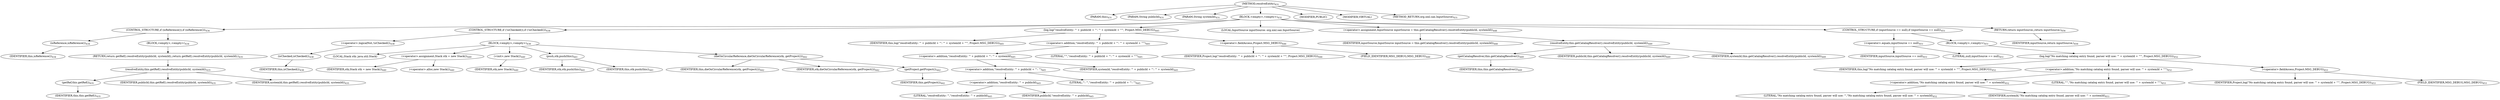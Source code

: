 digraph "resolveEntity" {  
"536" [label = <(METHOD,resolveEntity)<SUB>431</SUB>> ]
"64" [label = <(PARAM,this)<SUB>431</SUB>> ]
"537" [label = <(PARAM,String publicId)<SUB>431</SUB>> ]
"538" [label = <(PARAM,String systemId)<SUB>431</SUB>> ]
"539" [label = <(BLOCK,&lt;empty&gt;,&lt;empty&gt;)<SUB>432</SUB>> ]
"540" [label = <(CONTROL_STRUCTURE,if (isReference()),if (isReference()))<SUB>434</SUB>> ]
"541" [label = <(isReference,isReference())<SUB>434</SUB>> ]
"63" [label = <(IDENTIFIER,this,isReference())<SUB>434</SUB>> ]
"542" [label = <(BLOCK,&lt;empty&gt;,&lt;empty&gt;)<SUB>434</SUB>> ]
"543" [label = <(RETURN,return getRef().resolveEntity(publicId, systemId);,return getRef().resolveEntity(publicId, systemId);)<SUB>435</SUB>> ]
"544" [label = <(resolveEntity,this.getRef().resolveEntity(publicId, systemId))<SUB>435</SUB>> ]
"545" [label = <(getRef,this.getRef())<SUB>435</SUB>> ]
"65" [label = <(IDENTIFIER,this,this.getRef())<SUB>435</SUB>> ]
"546" [label = <(IDENTIFIER,publicId,this.getRef().resolveEntity(publicId, systemId))<SUB>435</SUB>> ]
"547" [label = <(IDENTIFIER,systemId,this.getRef().resolveEntity(publicId, systemId))<SUB>435</SUB>> ]
"548" [label = <(CONTROL_STRUCTURE,if (!isChecked()),if (!isChecked()))<SUB>438</SUB>> ]
"549" [label = <(&lt;operator&gt;.logicalNot,!isChecked())<SUB>438</SUB>> ]
"550" [label = <(isChecked,isChecked())<SUB>438</SUB>> ]
"66" [label = <(IDENTIFIER,this,isChecked())<SUB>438</SUB>> ]
"551" [label = <(BLOCK,&lt;empty&gt;,&lt;empty&gt;)<SUB>438</SUB>> ]
"68" [label = <(LOCAL,Stack stk: java.util.Stack)> ]
"552" [label = <(&lt;operator&gt;.assignment,Stack stk = new Stack())<SUB>440</SUB>> ]
"553" [label = <(IDENTIFIER,stk,Stack stk = new Stack())<SUB>440</SUB>> ]
"554" [label = <(&lt;operator&gt;.alloc,new Stack())<SUB>440</SUB>> ]
"555" [label = <(&lt;init&gt;,new Stack())<SUB>440</SUB>> ]
"67" [label = <(IDENTIFIER,stk,new Stack())<SUB>440</SUB>> ]
"556" [label = <(push,stk.push(this))<SUB>441</SUB>> ]
"557" [label = <(IDENTIFIER,stk,stk.push(this))<SUB>441</SUB>> ]
"69" [label = <(IDENTIFIER,this,stk.push(this))<SUB>441</SUB>> ]
"558" [label = <(dieOnCircularReference,dieOnCircularReference(stk, getProject()))<SUB>442</SUB>> ]
"71" [label = <(IDENTIFIER,this,dieOnCircularReference(stk, getProject()))<SUB>442</SUB>> ]
"559" [label = <(IDENTIFIER,stk,dieOnCircularReference(stk, getProject()))<SUB>442</SUB>> ]
"560" [label = <(getProject,getProject())<SUB>442</SUB>> ]
"70" [label = <(IDENTIFIER,this,getProject())<SUB>442</SUB>> ]
"561" [label = <(log,log(&quot;resolveEntity: '&quot; + publicId + &quot;': '&quot; + systemId + &quot;'&quot;, Project.MSG_DEBUG))<SUB>445</SUB>> ]
"72" [label = <(IDENTIFIER,this,log(&quot;resolveEntity: '&quot; + publicId + &quot;': '&quot; + systemId + &quot;'&quot;, Project.MSG_DEBUG))<SUB>445</SUB>> ]
"562" [label = <(&lt;operator&gt;.addition,&quot;resolveEntity: '&quot; + publicId + &quot;': '&quot; + systemId + &quot;'&quot;)<SUB>445</SUB>> ]
"563" [label = <(&lt;operator&gt;.addition,&quot;resolveEntity: '&quot; + publicId + &quot;': '&quot; + systemId)<SUB>445</SUB>> ]
"564" [label = <(&lt;operator&gt;.addition,&quot;resolveEntity: '&quot; + publicId + &quot;': '&quot;)<SUB>445</SUB>> ]
"565" [label = <(&lt;operator&gt;.addition,&quot;resolveEntity: '&quot; + publicId)<SUB>445</SUB>> ]
"566" [label = <(LITERAL,&quot;resolveEntity: '&quot;,&quot;resolveEntity: '&quot; + publicId)<SUB>445</SUB>> ]
"567" [label = <(IDENTIFIER,publicId,&quot;resolveEntity: '&quot; + publicId)<SUB>445</SUB>> ]
"568" [label = <(LITERAL,&quot;': '&quot;,&quot;resolveEntity: '&quot; + publicId + &quot;': '&quot;)<SUB>445</SUB>> ]
"569" [label = <(IDENTIFIER,systemId,&quot;resolveEntity: '&quot; + publicId + &quot;': '&quot; + systemId)<SUB>445</SUB>> ]
"570" [label = <(LITERAL,&quot;'&quot;,&quot;resolveEntity: '&quot; + publicId + &quot;': '&quot; + systemId + &quot;'&quot;)<SUB>445</SUB>> ]
"571" [label = <(&lt;operator&gt;.fieldAccess,Project.MSG_DEBUG)<SUB>446</SUB>> ]
"572" [label = <(IDENTIFIER,Project,log(&quot;resolveEntity: '&quot; + publicId + &quot;': '&quot; + systemId + &quot;'&quot;, Project.MSG_DEBUG))<SUB>446</SUB>> ]
"573" [label = <(FIELD_IDENTIFIER,MSG_DEBUG,MSG_DEBUG)<SUB>446</SUB>> ]
"574" [label = <(LOCAL,InputSource inputSource: org.xml.sax.InputSource)> ]
"575" [label = <(&lt;operator&gt;.assignment,InputSource inputSource = this.getCatalogResolver().resolveEntity(publicId, systemId))<SUB>448</SUB>> ]
"576" [label = <(IDENTIFIER,inputSource,InputSource inputSource = this.getCatalogResolver().resolveEntity(publicId, systemId))<SUB>448</SUB>> ]
"577" [label = <(resolveEntity,this.getCatalogResolver().resolveEntity(publicId, systemId))<SUB>449</SUB>> ]
"578" [label = <(getCatalogResolver,this.getCatalogResolver())<SUB>449</SUB>> ]
"73" [label = <(IDENTIFIER,this,this.getCatalogResolver())<SUB>449</SUB>> ]
"579" [label = <(IDENTIFIER,publicId,this.getCatalogResolver().resolveEntity(publicId, systemId))<SUB>449</SUB>> ]
"580" [label = <(IDENTIFIER,systemId,this.getCatalogResolver().resolveEntity(publicId, systemId))<SUB>449</SUB>> ]
"581" [label = <(CONTROL_STRUCTURE,if (inputSource == null),if (inputSource == null))<SUB>451</SUB>> ]
"582" [label = <(&lt;operator&gt;.equals,inputSource == null)<SUB>451</SUB>> ]
"583" [label = <(IDENTIFIER,inputSource,inputSource == null)<SUB>451</SUB>> ]
"584" [label = <(LITERAL,null,inputSource == null)<SUB>451</SUB>> ]
"585" [label = <(BLOCK,&lt;empty&gt;,&lt;empty&gt;)<SUB>451</SUB>> ]
"586" [label = <(log,log(&quot;No matching catalog entry found, parser will use: '&quot; + systemId + &quot;'&quot;, Project.MSG_DEBUG))<SUB>452</SUB>> ]
"74" [label = <(IDENTIFIER,this,log(&quot;No matching catalog entry found, parser will use: '&quot; + systemId + &quot;'&quot;, Project.MSG_DEBUG))<SUB>452</SUB>> ]
"587" [label = <(&lt;operator&gt;.addition,&quot;No matching catalog entry found, parser will use: '&quot; + systemId + &quot;'&quot;)<SUB>452</SUB>> ]
"588" [label = <(&lt;operator&gt;.addition,&quot;No matching catalog entry found, parser will use: '&quot; + systemId)<SUB>452</SUB>> ]
"589" [label = <(LITERAL,&quot;No matching catalog entry found, parser will use: '&quot;,&quot;No matching catalog entry found, parser will use: '&quot; + systemId)<SUB>452</SUB>> ]
"590" [label = <(IDENTIFIER,systemId,&quot;No matching catalog entry found, parser will use: '&quot; + systemId)<SUB>453</SUB>> ]
"591" [label = <(LITERAL,&quot;'&quot;,&quot;No matching catalog entry found, parser will use: '&quot; + systemId + &quot;'&quot;)<SUB>453</SUB>> ]
"592" [label = <(&lt;operator&gt;.fieldAccess,Project.MSG_DEBUG)<SUB>453</SUB>> ]
"593" [label = <(IDENTIFIER,Project,log(&quot;No matching catalog entry found, parser will use: '&quot; + systemId + &quot;'&quot;, Project.MSG_DEBUG))<SUB>453</SUB>> ]
"594" [label = <(FIELD_IDENTIFIER,MSG_DEBUG,MSG_DEBUG)<SUB>453</SUB>> ]
"595" [label = <(RETURN,return inputSource;,return inputSource;)<SUB>456</SUB>> ]
"596" [label = <(IDENTIFIER,inputSource,return inputSource;)<SUB>456</SUB>> ]
"597" [label = <(MODIFIER,PUBLIC)> ]
"598" [label = <(MODIFIER,VIRTUAL)> ]
"599" [label = <(METHOD_RETURN,org.xml.sax.InputSource)<SUB>431</SUB>> ]
  "536" -> "64" 
  "536" -> "537" 
  "536" -> "538" 
  "536" -> "539" 
  "536" -> "597" 
  "536" -> "598" 
  "536" -> "599" 
  "539" -> "540" 
  "539" -> "548" 
  "539" -> "561" 
  "539" -> "574" 
  "539" -> "575" 
  "539" -> "581" 
  "539" -> "595" 
  "540" -> "541" 
  "540" -> "542" 
  "541" -> "63" 
  "542" -> "543" 
  "543" -> "544" 
  "544" -> "545" 
  "544" -> "546" 
  "544" -> "547" 
  "545" -> "65" 
  "548" -> "549" 
  "548" -> "551" 
  "549" -> "550" 
  "550" -> "66" 
  "551" -> "68" 
  "551" -> "552" 
  "551" -> "555" 
  "551" -> "556" 
  "551" -> "558" 
  "552" -> "553" 
  "552" -> "554" 
  "555" -> "67" 
  "556" -> "557" 
  "556" -> "69" 
  "558" -> "71" 
  "558" -> "559" 
  "558" -> "560" 
  "560" -> "70" 
  "561" -> "72" 
  "561" -> "562" 
  "561" -> "571" 
  "562" -> "563" 
  "562" -> "570" 
  "563" -> "564" 
  "563" -> "569" 
  "564" -> "565" 
  "564" -> "568" 
  "565" -> "566" 
  "565" -> "567" 
  "571" -> "572" 
  "571" -> "573" 
  "575" -> "576" 
  "575" -> "577" 
  "577" -> "578" 
  "577" -> "579" 
  "577" -> "580" 
  "578" -> "73" 
  "581" -> "582" 
  "581" -> "585" 
  "582" -> "583" 
  "582" -> "584" 
  "585" -> "586" 
  "586" -> "74" 
  "586" -> "587" 
  "586" -> "592" 
  "587" -> "588" 
  "587" -> "591" 
  "588" -> "589" 
  "588" -> "590" 
  "592" -> "593" 
  "592" -> "594" 
  "595" -> "596" 
}
